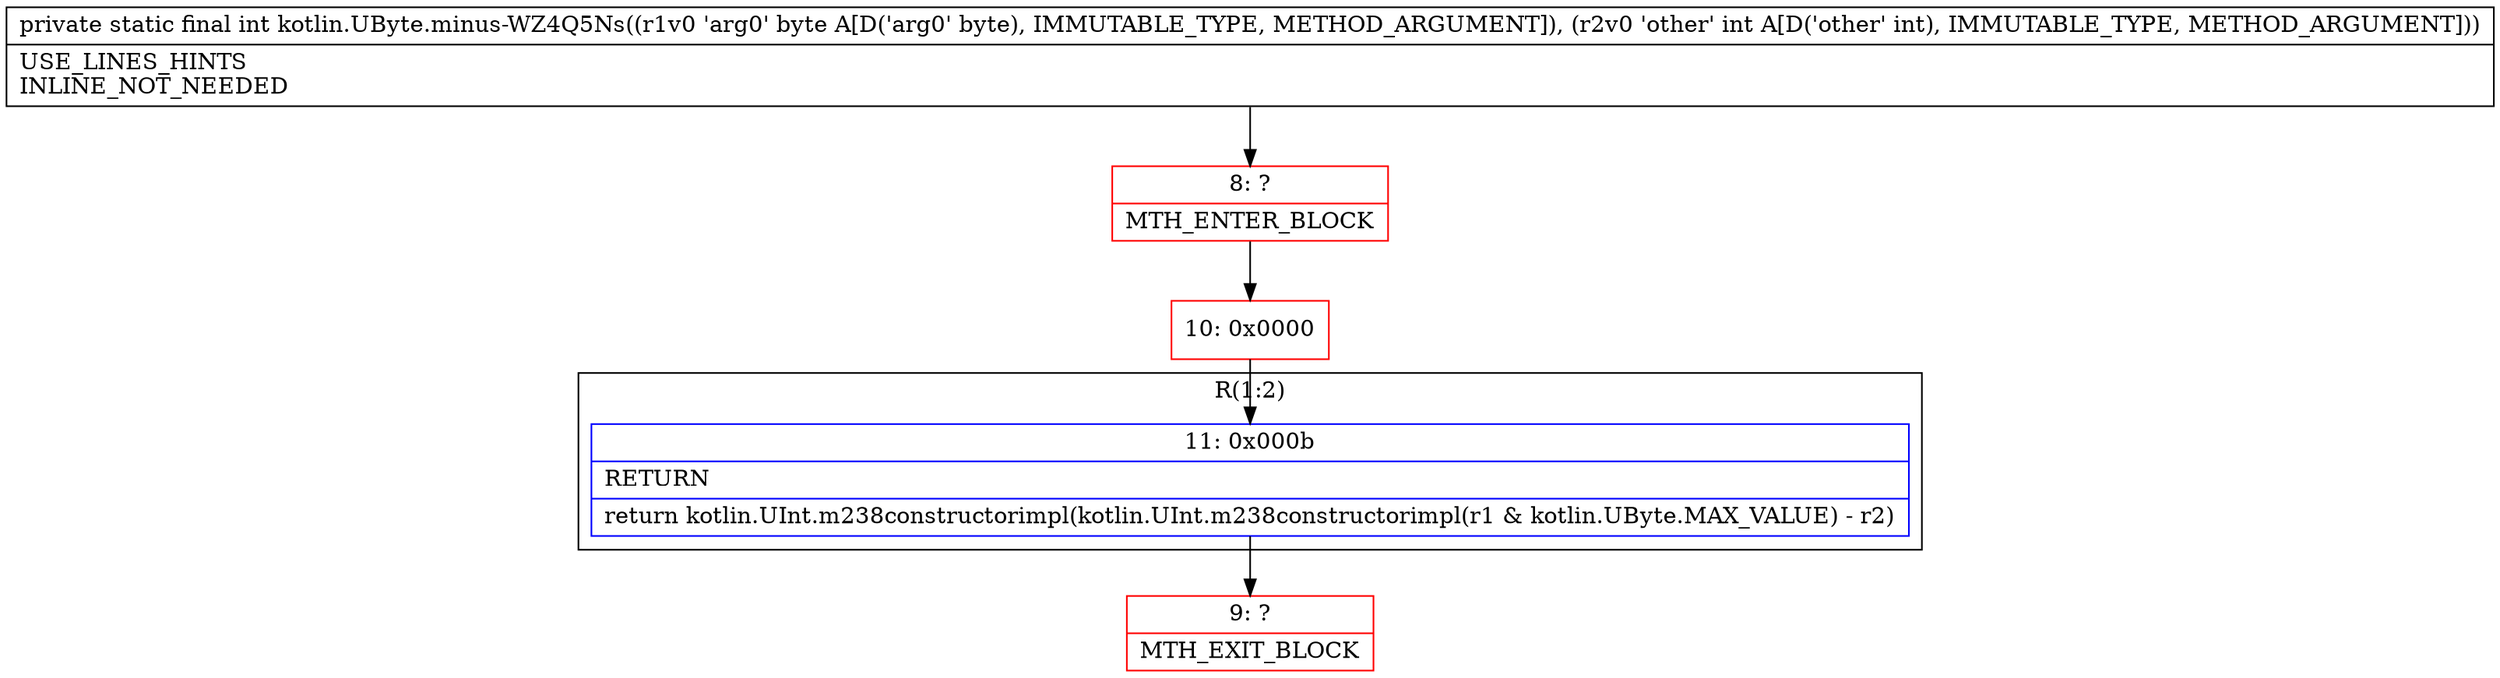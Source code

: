 digraph "CFG forkotlin.UByte.minus\-WZ4Q5Ns(BI)I" {
subgraph cluster_Region_893674529 {
label = "R(1:2)";
node [shape=record,color=blue];
Node_11 [shape=record,label="{11\:\ 0x000b|RETURN\l|return kotlin.UInt.m238constructorimpl(kotlin.UInt.m238constructorimpl(r1 & kotlin.UByte.MAX_VALUE) \- r2)\l}"];
}
Node_8 [shape=record,color=red,label="{8\:\ ?|MTH_ENTER_BLOCK\l}"];
Node_10 [shape=record,color=red,label="{10\:\ 0x0000}"];
Node_9 [shape=record,color=red,label="{9\:\ ?|MTH_EXIT_BLOCK\l}"];
MethodNode[shape=record,label="{private static final int kotlin.UByte.minus\-WZ4Q5Ns((r1v0 'arg0' byte A[D('arg0' byte), IMMUTABLE_TYPE, METHOD_ARGUMENT]), (r2v0 'other' int A[D('other' int), IMMUTABLE_TYPE, METHOD_ARGUMENT]))  | USE_LINES_HINTS\lINLINE_NOT_NEEDED\l}"];
MethodNode -> Node_8;Node_11 -> Node_9;
Node_8 -> Node_10;
Node_10 -> Node_11;
}

